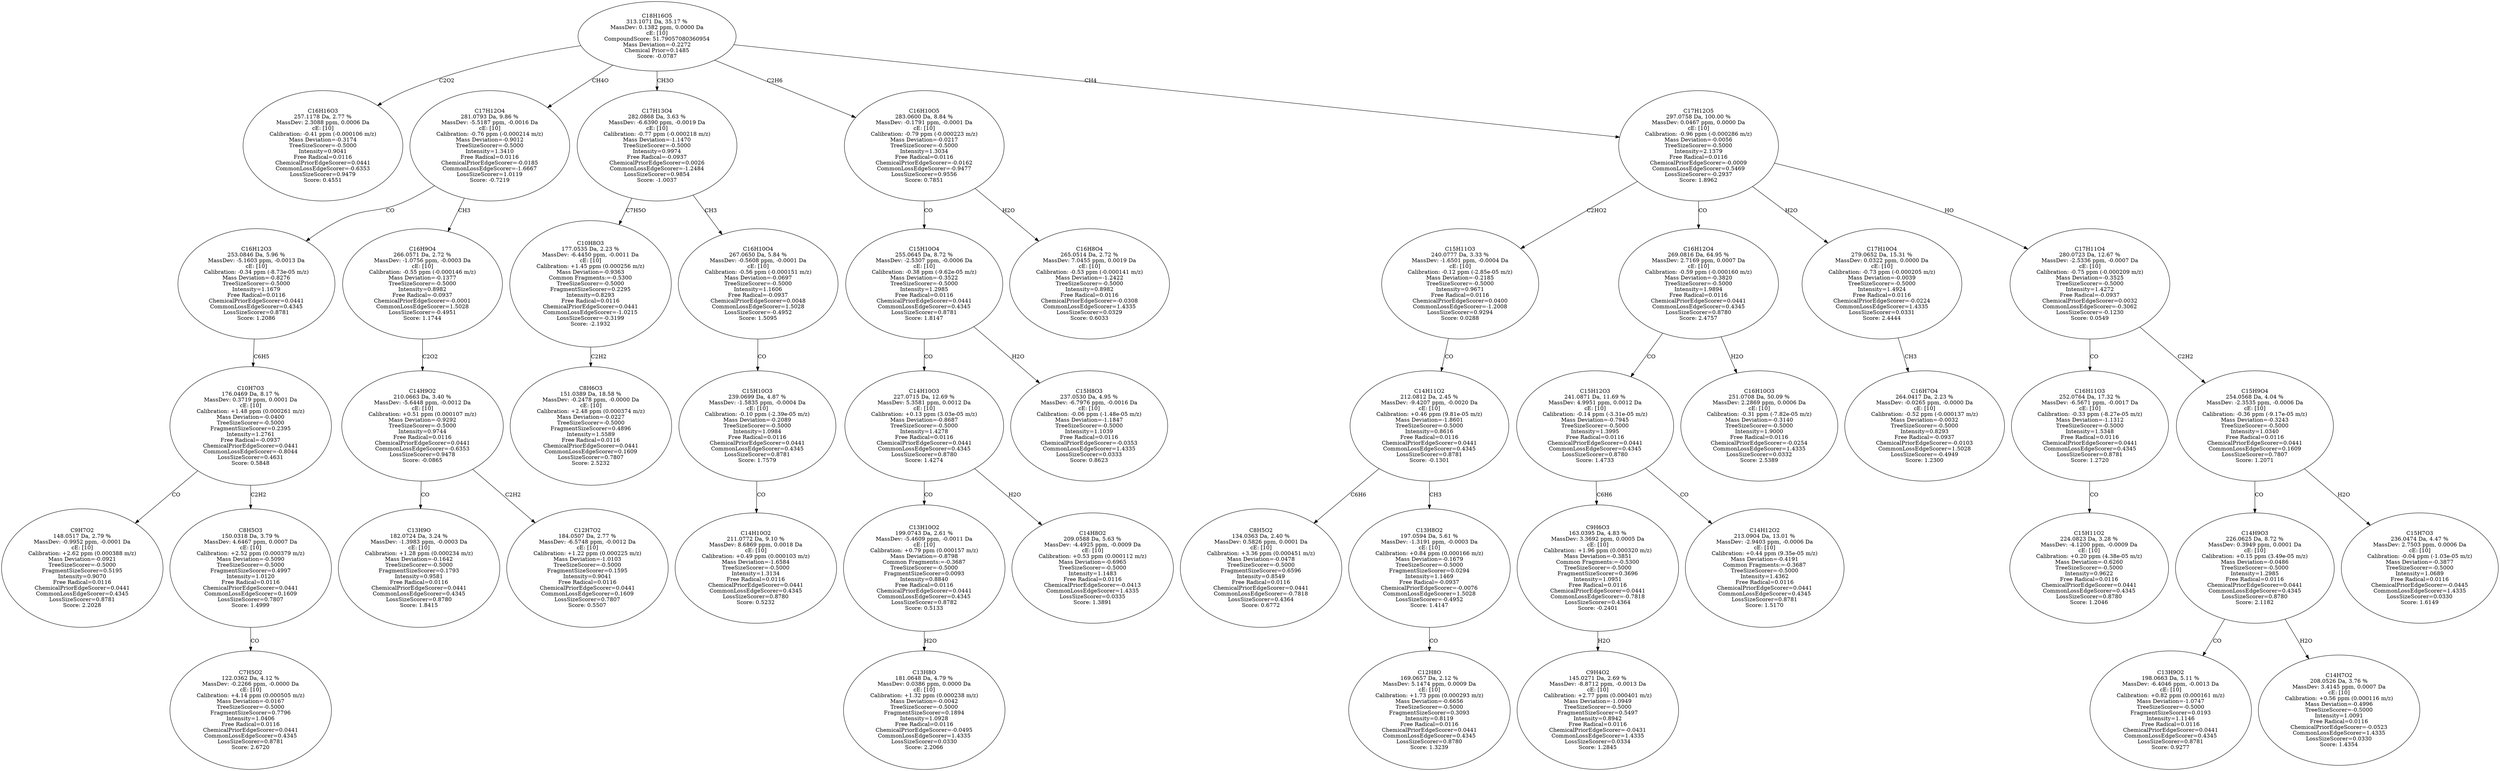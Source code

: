 strict digraph {
v1 [label="C16H16O3\n257.1178 Da, 2.77 %\nMassDev: 2.3088 ppm, 0.0006 Da\ncE: [10]\nCalibration: -0.41 ppm (-0.000106 m/z)\nMass Deviation=-0.3174\nTreeSizeScorer=-0.5000\nIntensity=0.9041\nFree Radical=0.0116\nChemicalPriorEdgeScorer=0.0441\nCommonLossEdgeScorer=-0.6353\nLossSizeScorer=0.9479\nScore: 0.4551"];
v2 [label="C9H7O2\n148.0517 Da, 2.79 %\nMassDev: -0.9952 ppm, -0.0001 Da\ncE: [10]\nCalibration: +2.62 ppm (0.000388 m/z)\nMass Deviation=-0.0921\nTreeSizeScorer=-0.5000\nFragmentSizeScorer=0.5195\nIntensity=0.9070\nFree Radical=0.0116\nChemicalPriorEdgeScorer=0.0441\nCommonLossEdgeScorer=0.4345\nLossSizeScorer=0.8781\nScore: 2.2028"];
v3 [label="C7H5O2\n122.0362 Da, 4.12 %\nMassDev: -0.2266 ppm, -0.0000 Da\ncE: [10]\nCalibration: +4.14 ppm (0.000505 m/z)\nMass Deviation=-0.0167\nTreeSizeScorer=-0.5000\nFragmentSizeScorer=0.7796\nIntensity=1.0406\nFree Radical=0.0116\nChemicalPriorEdgeScorer=0.0441\nCommonLossEdgeScorer=0.4345\nLossSizeScorer=0.8781\nScore: 2.6720"];
v4 [label="C8H5O3\n150.0318 Da, 3.79 %\nMassDev: 4.6467 ppm, 0.0007 Da\ncE: [10]\nCalibration: +2.52 ppm (0.000379 m/z)\nMass Deviation=-0.5090\nTreeSizeScorer=-0.5000\nFragmentSizeScorer=0.4997\nIntensity=1.0120\nFree Radical=0.0116\nChemicalPriorEdgeScorer=0.0441\nCommonLossEdgeScorer=0.1609\nLossSizeScorer=0.7807\nScore: 1.4999"];
v5 [label="C10H7O3\n176.0469 Da, 8.17 %\nMassDev: 0.3719 ppm, 0.0001 Da\ncE: [10]\nCalibration: +1.48 ppm (0.000261 m/z)\nMass Deviation=-0.0400\nTreeSizeScorer=-0.5000\nFragmentSizeScorer=0.2395\nIntensity=1.2761\nFree Radical=-0.0937\nChemicalPriorEdgeScorer=0.0441\nCommonLossEdgeScorer=-0.8044\nLossSizeScorer=0.4631\nScore: 0.5848"];
v6 [label="C16H12O3\n253.0846 Da, 5.96 %\nMassDev: -5.1603 ppm, -0.0013 Da\ncE: [10]\nCalibration: -0.34 ppm (-8.73e-05 m/z)\nMass Deviation=-0.8276\nTreeSizeScorer=-0.5000\nIntensity=1.1679\nFree Radical=0.0116\nChemicalPriorEdgeScorer=0.0441\nCommonLossEdgeScorer=0.4345\nLossSizeScorer=0.8781\nScore: 1.2086"];
v7 [label="C13H9O\n182.0724 Da, 3.24 %\nMassDev: -1.3983 ppm, -0.0003 Da\ncE: [10]\nCalibration: +1.28 ppm (0.000234 m/z)\nMass Deviation=-0.1642\nTreeSizeScorer=-0.5000\nFragmentSizeScorer=0.1793\nIntensity=0.9581\nFree Radical=0.0116\nChemicalPriorEdgeScorer=0.0441\nCommonLossEdgeScorer=0.4345\nLossSizeScorer=0.8780\nScore: 1.8415"];
v8 [label="C12H7O2\n184.0507 Da, 2.77 %\nMassDev: -6.5748 ppm, -0.0012 Da\ncE: [10]\nCalibration: +1.22 ppm (0.000225 m/z)\nMass Deviation=-1.0103\nTreeSizeScorer=-0.5000\nFragmentSizeScorer=0.1595\nIntensity=0.9041\nFree Radical=0.0116\nChemicalPriorEdgeScorer=0.0441\nCommonLossEdgeScorer=0.1609\nLossSizeScorer=0.7807\nScore: 0.5507"];
v9 [label="C14H9O2\n210.0663 Da, 3.40 %\nMassDev: -5.6448 ppm, -0.0012 Da\ncE: [10]\nCalibration: +0.51 ppm (0.000107 m/z)\nMass Deviation=-0.9292\nTreeSizeScorer=-0.5000\nIntensity=0.9744\nFree Radical=0.0116\nChemicalPriorEdgeScorer=0.0441\nCommonLossEdgeScorer=-0.6353\nLossSizeScorer=0.9478\nScore: -0.0865"];
v10 [label="C16H9O4\n266.0571 Da, 2.72 %\nMassDev: -1.0756 ppm, -0.0003 Da\ncE: [10]\nCalibration: -0.55 ppm (-0.000146 m/z)\nMass Deviation=-0.1377\nTreeSizeScorer=-0.5000\nIntensity=0.8982\nFree Radical=-0.0937\nChemicalPriorEdgeScorer=-0.0001\nCommonLossEdgeScorer=1.5028\nLossSizeScorer=-0.4951\nScore: 1.1744"];
v11 [label="C17H12O4\n281.0793 Da, 9.86 %\nMassDev: -5.5187 ppm, -0.0016 Da\ncE: [10]\nCalibration: -0.76 ppm (-0.000214 m/z)\nMass Deviation=-0.9012\nTreeSizeScorer=-0.5000\nIntensity=1.3410\nFree Radical=0.0116\nChemicalPriorEdgeScorer=-0.0185\nCommonLossEdgeScorer=-1.6667\nLossSizeScorer=1.0119\nScore: -0.7219"];
v12 [label="C8H6O3\n151.0389 Da, 18.58 %\nMassDev: -0.2478 ppm, -0.0000 Da\ncE: [10]\nCalibration: +2.48 ppm (0.000374 m/z)\nMass Deviation=-0.0227\nTreeSizeScorer=-0.5000\nFragmentSizeScorer=0.4896\nIntensity=1.5589\nFree Radical=0.0116\nChemicalPriorEdgeScorer=0.0441\nCommonLossEdgeScorer=0.1609\nLossSizeScorer=0.7807\nScore: 2.5232"];
v13 [label="C10H8O3\n177.0535 Da, 2.23 %\nMassDev: -6.4450 ppm, -0.0011 Da\ncE: [10]\nCalibration: +1.45 ppm (0.000256 m/z)\nMass Deviation=-0.9363\nCommon Fragments:=-0.5300\nTreeSizeScorer=-0.5000\nFragmentSizeScorer=0.2295\nIntensity=0.8293\nFree Radical=0.0116\nChemicalPriorEdgeScorer=0.0441\nCommonLossEdgeScorer=-1.0215\nLossSizeScorer=-0.3199\nScore: -2.1932"];
v14 [label="C14H10O2\n211.0772 Da, 9.10 %\nMassDev: 8.6869 ppm, 0.0018 Da\ncE: [10]\nCalibration: +0.49 ppm (0.000103 m/z)\nMass Deviation=-1.6584\nTreeSizeScorer=-0.5000\nIntensity=1.3134\nFree Radical=0.0116\nChemicalPriorEdgeScorer=0.0441\nCommonLossEdgeScorer=0.4345\nLossSizeScorer=0.8780\nScore: 0.5232"];
v15 [label="C15H10O3\n239.0699 Da, 4.87 %\nMassDev: -1.5835 ppm, -0.0004 Da\ncE: [10]\nCalibration: -0.10 ppm (-2.39e-05 m/z)\nMass Deviation=-0.2089\nTreeSizeScorer=-0.5000\nIntensity=1.0984\nFree Radical=0.0116\nChemicalPriorEdgeScorer=0.0441\nCommonLossEdgeScorer=0.4345\nLossSizeScorer=0.8781\nScore: 1.7579"];
v16 [label="C16H10O4\n267.0650 Da, 5.84 %\nMassDev: -0.5608 ppm, -0.0001 Da\ncE: [10]\nCalibration: -0.56 ppm (-0.000151 m/z)\nMass Deviation=-0.0697\nTreeSizeScorer=-0.5000\nIntensity=1.1606\nFree Radical=-0.0937\nChemicalPriorEdgeScorer=0.0048\nCommonLossEdgeScorer=1.5028\nLossSizeScorer=-0.4952\nScore: 1.5095"];
v17 [label="C17H13O4\n282.0868 Da, 3.63 %\nMassDev: -6.6390 ppm, -0.0019 Da\ncE: [10]\nCalibration: -0.77 ppm (-0.000218 m/z)\nMass Deviation=-1.1470\nTreeSizeScorer=-0.5000\nIntensity=0.9974\nFree Radical=-0.0937\nChemicalPriorEdgeScorer=0.0026\nCommonLossEdgeScorer=-1.2484\nLossSizeScorer=0.9854\nScore: -1.0037"];
v18 [label="C13H8O\n181.0648 Da, 4.79 %\nMassDev: 0.0386 ppm, 0.0000 Da\ncE: [10]\nCalibration: +1.32 ppm (0.000238 m/z)\nMass Deviation=-0.0042\nTreeSizeScorer=-0.5000\nFragmentSizeScorer=0.1894\nIntensity=1.0928\nFree Radical=0.0116\nChemicalPriorEdgeScorer=-0.0495\nCommonLossEdgeScorer=1.4335\nLossSizeScorer=0.0330\nScore: 2.2066"];
v19 [label="C13H10O2\n199.0743 Da, 2.61 %\nMassDev: -5.4609 ppm, -0.0011 Da\ncE: [10]\nCalibration: +0.79 ppm (0.000157 m/z)\nMass Deviation=-0.8798\nCommon Fragments:=-0.3687\nTreeSizeScorer=-0.5000\nFragmentSizeScorer=0.0093\nIntensity=0.8840\nFree Radical=0.0116\nChemicalPriorEdgeScorer=0.0441\nCommonLossEdgeScorer=0.4345\nLossSizeScorer=0.8782\nScore: 0.5133"];
v20 [label="C14H8O2\n209.0588 Da, 5.63 %\nMassDev: -4.4925 ppm, -0.0009 Da\ncE: [10]\nCalibration: +0.53 ppm (0.000112 m/z)\nMass Deviation=-0.6965\nTreeSizeScorer=-0.5000\nIntensity=1.1483\nFree Radical=0.0116\nChemicalPriorEdgeScorer=-0.0413\nCommonLossEdgeScorer=1.4335\nLossSizeScorer=0.0335\nScore: 1.3891"];
v21 [label="C14H10O3\n227.0715 Da, 12.69 %\nMassDev: 5.3581 ppm, 0.0012 Da\ncE: [10]\nCalibration: +0.13 ppm (3.03e-05 m/z)\nMass Deviation=-0.8687\nTreeSizeScorer=-0.5000\nIntensity=1.4278\nFree Radical=0.0116\nChemicalPriorEdgeScorer=0.0441\nCommonLossEdgeScorer=0.4345\nLossSizeScorer=0.8780\nScore: 1.4274"];
v22 [label="C15H8O3\n237.0530 Da, 4.95 %\nMassDev: -6.7976 ppm, -0.0016 Da\ncE: [10]\nCalibration: -0.06 ppm (-1.48e-05 m/z)\nMass Deviation=-1.1847\nTreeSizeScorer=-0.5000\nIntensity=1.1039\nFree Radical=0.0116\nChemicalPriorEdgeScorer=-0.0353\nCommonLossEdgeScorer=1.4335\nLossSizeScorer=0.0333\nScore: 0.8623"];
v23 [label="C15H10O4\n255.0645 Da, 8.72 %\nMassDev: -2.5307 ppm, -0.0006 Da\ncE: [10]\nCalibration: -0.38 ppm (-9.62e-05 m/z)\nMass Deviation=-0.3522\nTreeSizeScorer=-0.5000\nIntensity=1.2985\nFree Radical=0.0116\nChemicalPriorEdgeScorer=0.0441\nCommonLossEdgeScorer=0.4345\nLossSizeScorer=0.8781\nScore: 1.8147"];
v24 [label="C16H8O4\n265.0514 Da, 2.72 %\nMassDev: 7.0455 ppm, 0.0019 Da\ncE: [10]\nCalibration: -0.53 ppm (-0.000141 m/z)\nMass Deviation=-1.2422\nTreeSizeScorer=-0.5000\nIntensity=0.8982\nFree Radical=0.0116\nChemicalPriorEdgeScorer=-0.0308\nCommonLossEdgeScorer=1.4335\nLossSizeScorer=0.0329\nScore: 0.6033"];
v25 [label="C16H10O5\n283.0600 Da, 8.84 %\nMassDev: -0.1791 ppm, -0.0001 Da\ncE: [10]\nCalibration: -0.79 ppm (-0.000223 m/z)\nMass Deviation=-0.0217\nTreeSizeScorer=-0.5000\nIntensity=1.3034\nFree Radical=0.0116\nChemicalPriorEdgeScorer=-0.0162\nCommonLossEdgeScorer=-0.9477\nLossSizeScorer=0.9556\nScore: 0.7851"];
v26 [label="C8H5O2\n134.0363 Da, 2.40 %\nMassDev: 0.5826 ppm, 0.0001 Da\ncE: [10]\nCalibration: +3.36 ppm (0.000451 m/z)\nMass Deviation=-0.0478\nTreeSizeScorer=-0.5000\nFragmentSizeScorer=0.6596\nIntensity=0.8549\nFree Radical=0.0116\nChemicalPriorEdgeScorer=0.0441\nCommonLossEdgeScorer=-0.7818\nLossSizeScorer=0.4364\nScore: 0.6772"];
v27 [label="C12H8O\n169.0657 Da, 2.12 %\nMassDev: 5.1474 ppm, 0.0009 Da\ncE: [10]\nCalibration: +1.73 ppm (0.000293 m/z)\nMass Deviation=-0.6656\nTreeSizeScorer=-0.5000\nFragmentSizeScorer=0.3093\nIntensity=0.8119\nFree Radical=0.0116\nChemicalPriorEdgeScorer=0.0441\nCommonLossEdgeScorer=0.4345\nLossSizeScorer=0.8780\nScore: 1.3239"];
v28 [label="C13H8O2\n197.0594 Da, 5.61 %\nMassDev: -1.3191 ppm, -0.0003 Da\ncE: [10]\nCalibration: +0.84 ppm (0.000166 m/z)\nMass Deviation=-0.1679\nTreeSizeScorer=-0.5000\nFragmentSizeScorer=0.0294\nIntensity=1.1469\nFree Radical=-0.0937\nChemicalPriorEdgeScorer=-0.0076\nCommonLossEdgeScorer=1.5028\nLossSizeScorer=-0.4952\nScore: 1.4147"];
v29 [label="C14H11O2\n212.0812 Da, 2.45 %\nMassDev: -9.4207 ppm, -0.0020 Da\ncE: [10]\nCalibration: +0.46 ppm (9.81e-05 m/z)\nMass Deviation=-1.8601\nTreeSizeScorer=-0.5000\nIntensity=0.8616\nFree Radical=0.0116\nChemicalPriorEdgeScorer=0.0441\nCommonLossEdgeScorer=0.4345\nLossSizeScorer=0.8781\nScore: -0.1301"];
v30 [label="C15H11O3\n240.0777 Da, 3.33 %\nMassDev: -1.6501 ppm, -0.0004 Da\ncE: [10]\nCalibration: -0.12 ppm (-2.85e-05 m/z)\nMass Deviation=-0.2185\nTreeSizeScorer=-0.5000\nIntensity=0.9671\nFree Radical=0.0116\nChemicalPriorEdgeScorer=0.0400\nCommonLossEdgeScorer=-1.2008\nLossSizeScorer=0.9294\nScore: 0.0288"];
v31 [label="C9H4O2\n145.0271 Da, 2.69 %\nMassDev: -8.8712 ppm, -0.0013 Da\ncE: [10]\nCalibration: +2.77 ppm (0.000401 m/z)\nMass Deviation=-1.0949\nTreeSizeScorer=-0.5000\nFragmentSizeScorer=0.5497\nIntensity=0.8942\nFree Radical=0.0116\nChemicalPriorEdgeScorer=-0.0431\nCommonLossEdgeScorer=1.4335\nLossSizeScorer=0.0334\nScore: 1.2845"];
v32 [label="C9H6O3\n163.0395 Da, 4.83 %\nMassDev: 3.3692 ppm, 0.0005 Da\ncE: [10]\nCalibration: +1.96 ppm (0.000320 m/z)\nMass Deviation=-0.3851\nCommon Fragments:=-0.5300\nTreeSizeScorer=-0.5000\nFragmentSizeScorer=0.3696\nIntensity=1.0951\nFree Radical=0.0116\nChemicalPriorEdgeScorer=0.0441\nCommonLossEdgeScorer=-0.7818\nLossSizeScorer=0.4364\nScore: -0.2401"];
v33 [label="C14H12O2\n213.0904 Da, 13.01 %\nMassDev: -2.9403 ppm, -0.0006 Da\ncE: [10]\nCalibration: +0.44 ppm (9.35e-05 m/z)\nMass Deviation=-0.4191\nCommon Fragments:=-0.3687\nTreeSizeScorer=-0.5000\nIntensity=1.4362\nFree Radical=0.0116\nChemicalPriorEdgeScorer=0.0441\nCommonLossEdgeScorer=0.4345\nLossSizeScorer=0.8781\nScore: 1.5170"];
v34 [label="C15H12O3\n241.0871 Da, 11.69 %\nMassDev: 4.9951 ppm, 0.0012 Da\ncE: [10]\nCalibration: -0.14 ppm (-3.31e-05 m/z)\nMass Deviation=-0.7945\nTreeSizeScorer=-0.5000\nIntensity=1.3995\nFree Radical=0.0116\nChemicalPriorEdgeScorer=0.0441\nCommonLossEdgeScorer=0.4345\nLossSizeScorer=0.8780\nScore: 1.4733"];
v35 [label="C16H10O3\n251.0708 Da, 50.09 %\nMassDev: 2.2869 ppm, 0.0006 Da\ncE: [10]\nCalibration: -0.31 ppm (-7.82e-05 m/z)\nMass Deviation=-0.3140\nTreeSizeScorer=-0.5000\nIntensity=1.9000\nFree Radical=0.0116\nChemicalPriorEdgeScorer=-0.0254\nCommonLossEdgeScorer=1.4335\nLossSizeScorer=0.0332\nScore: 2.5389"];
v36 [label="C16H12O4\n269.0816 Da, 64.95 %\nMassDev: 2.7169 ppm, 0.0007 Da\ncE: [10]\nCalibration: -0.59 ppm (-0.000160 m/z)\nMass Deviation=-0.3820\nTreeSizeScorer=-0.5000\nIntensity=1.9894\nFree Radical=0.0116\nChemicalPriorEdgeScorer=0.0441\nCommonLossEdgeScorer=0.4345\nLossSizeScorer=0.8780\nScore: 2.4757"];
v37 [label="C16H7O4\n264.0417 Da, 2.23 %\nMassDev: -0.0265 ppm, -0.0000 Da\ncE: [10]\nCalibration: -0.52 ppm (-0.000137 m/z)\nMass Deviation=-0.0032\nTreeSizeScorer=-0.5000\nIntensity=0.8293\nFree Radical=-0.0937\nChemicalPriorEdgeScorer=-0.0103\nCommonLossEdgeScorer=1.5028\nLossSizeScorer=-0.4949\nScore: 1.2300"];
v38 [label="C17H10O4\n279.0652 Da, 15.31 %\nMassDev: 0.0322 ppm, 0.0000 Da\ncE: [10]\nCalibration: -0.73 ppm (-0.000205 m/z)\nMass Deviation=-0.0039\nTreeSizeScorer=-0.5000\nIntensity=1.4924\nFree Radical=0.0116\nChemicalPriorEdgeScorer=-0.0224\nCommonLossEdgeScorer=1.4335\nLossSizeScorer=0.0331\nScore: 2.4444"];
v39 [label="C15H11O2\n224.0823 Da, 3.28 %\nMassDev: -4.1200 ppm, -0.0009 Da\ncE: [10]\nCalibration: +0.20 ppm (4.38e-05 m/z)\nMass Deviation=-0.6260\nTreeSizeScorer=-0.5000\nIntensity=0.9622\nFree Radical=0.0116\nChemicalPriorEdgeScorer=0.0441\nCommonLossEdgeScorer=0.4345\nLossSizeScorer=0.8780\nScore: 1.2046"];
v40 [label="C16H11O3\n252.0764 Da, 17.32 %\nMassDev: -6.5671 ppm, -0.0017 Da\ncE: [10]\nCalibration: -0.33 ppm (-8.27e-05 m/z)\nMass Deviation=-1.1312\nTreeSizeScorer=-0.5000\nIntensity=1.5348\nFree Radical=0.0116\nChemicalPriorEdgeScorer=0.0441\nCommonLossEdgeScorer=0.4345\nLossSizeScorer=0.8781\nScore: 1.2720"];
v41 [label="C13H9O2\n198.0663 Da, 5.11 %\nMassDev: -6.4046 ppm, -0.0013 Da\ncE: [10]\nCalibration: +0.82 ppm (0.000161 m/z)\nMass Deviation=-1.0747\nTreeSizeScorer=-0.5000\nFragmentSizeScorer=0.0193\nIntensity=1.1146\nFree Radical=0.0116\nChemicalPriorEdgeScorer=0.0441\nCommonLossEdgeScorer=0.4345\nLossSizeScorer=0.8781\nScore: 0.9277"];
v42 [label="C14H7O2\n208.0526 Da, 3.76 %\nMassDev: 3.4145 ppm, 0.0007 Da\ncE: [10]\nCalibration: +0.56 ppm (0.000116 m/z)\nMass Deviation=-0.4996\nTreeSizeScorer=-0.5000\nIntensity=1.0091\nFree Radical=0.0116\nChemicalPriorEdgeScorer=-0.0523\nCommonLossEdgeScorer=1.4335\nLossSizeScorer=0.0330\nScore: 1.4354"];
v43 [label="C14H9O3\n226.0625 Da, 8.72 %\nMassDev: 0.3949 ppm, 0.0001 Da\ncE: [10]\nCalibration: +0.15 ppm (3.49e-05 m/z)\nMass Deviation=-0.0486\nTreeSizeScorer=-0.5000\nIntensity=1.2985\nFree Radical=0.0116\nChemicalPriorEdgeScorer=0.0441\nCommonLossEdgeScorer=0.4345\nLossSizeScorer=0.8780\nScore: 2.1182"];
v44 [label="C15H7O3\n236.0474 Da, 4.47 %\nMassDev: 2.7503 ppm, 0.0006 Da\ncE: [10]\nCalibration: -0.04 ppm (-1.03e-05 m/z)\nMass Deviation=-0.3877\nTreeSizeScorer=-0.5000\nIntensity=1.0689\nFree Radical=0.0116\nChemicalPriorEdgeScorer=-0.0445\nCommonLossEdgeScorer=1.4335\nLossSizeScorer=0.0330\nScore: 1.6149"];
v45 [label="C15H9O4\n254.0568 Da, 4.04 %\nMassDev: -2.3535 ppm, -0.0006 Da\ncE: [10]\nCalibration: -0.36 ppm (-9.17e-05 m/z)\nMass Deviation=-0.3243\nTreeSizeScorer=-0.5000\nIntensity=1.0340\nFree Radical=0.0116\nChemicalPriorEdgeScorer=0.0441\nCommonLossEdgeScorer=0.1609\nLossSizeScorer=0.7807\nScore: 1.2071"];
v46 [label="C17H11O4\n280.0723 Da, 12.67 %\nMassDev: -2.5336 ppm, -0.0007 Da\ncE: [10]\nCalibration: -0.75 ppm (-0.000209 m/z)\nMass Deviation=-0.3525\nTreeSizeScorer=-0.5000\nIntensity=1.4272\nFree Radical=-0.0937\nChemicalPriorEdgeScorer=0.0032\nCommonLossEdgeScorer=-0.3062\nLossSizeScorer=-0.1230\nScore: 0.0549"];
v47 [label="C17H12O5\n297.0758 Da, 100.00 %\nMassDev: 0.0467 ppm, 0.0000 Da\ncE: [10]\nCalibration: -0.96 ppm (-0.000286 m/z)\nMass Deviation=-0.0056\nTreeSizeScorer=-0.5000\nIntensity=2.1379\nFree Radical=0.0116\nChemicalPriorEdgeScorer=-0.0009\nCommonLossEdgeScorer=0.5469\nLossSizeScorer=-0.2937\nScore: 1.8962"];
v48 [label="C18H16O5\n313.1071 Da, 35.17 %\nMassDev: 0.1382 ppm, 0.0000 Da\ncE: [10]\nCompoundScore: 51.79057080360954\nMass Deviation=-0.2272\nChemical Prior=0.1485\nScore: -0.0787"];
v48 -> v1 [label="C2O2"];
v5 -> v2 [label="CO"];
v4 -> v3 [label="CO"];
v5 -> v4 [label="C2H2"];
v6 -> v5 [label="C6H5"];
v11 -> v6 [label="CO"];
v9 -> v7 [label="CO"];
v9 -> v8 [label="C2H2"];
v10 -> v9 [label="C2O2"];
v11 -> v10 [label="CH3"];
v48 -> v11 [label="CH4O"];
v13 -> v12 [label="C2H2"];
v17 -> v13 [label="C7H5O"];
v15 -> v14 [label="CO"];
v16 -> v15 [label="CO"];
v17 -> v16 [label="CH3"];
v48 -> v17 [label="CH3O"];
v19 -> v18 [label="H2O"];
v21 -> v19 [label="CO"];
v21 -> v20 [label="H2O"];
v23 -> v21 [label="CO"];
v23 -> v22 [label="H2O"];
v25 -> v23 [label="CO"];
v25 -> v24 [label="H2O"];
v48 -> v25 [label="C2H6"];
v29 -> v26 [label="C6H6"];
v28 -> v27 [label="CO"];
v29 -> v28 [label="CH3"];
v30 -> v29 [label="CO"];
v47 -> v30 [label="C2HO2"];
v32 -> v31 [label="H2O"];
v34 -> v32 [label="C6H6"];
v34 -> v33 [label="CO"];
v36 -> v34 [label="CO"];
v36 -> v35 [label="H2O"];
v47 -> v36 [label="CO"];
v38 -> v37 [label="CH3"];
v47 -> v38 [label="H2O"];
v40 -> v39 [label="CO"];
v46 -> v40 [label="CO"];
v43 -> v41 [label="CO"];
v43 -> v42 [label="H2O"];
v45 -> v43 [label="CO"];
v45 -> v44 [label="H2O"];
v46 -> v45 [label="C2H2"];
v47 -> v46 [label="HO"];
v48 -> v47 [label="CH4"];
}